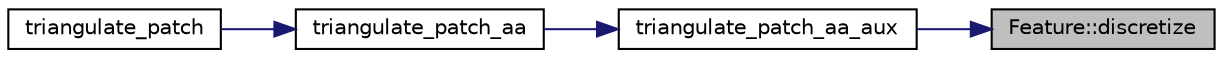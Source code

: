 digraph "Feature::discretize"
{
 // LATEX_PDF_SIZE
  edge [fontname="Helvetica",fontsize="10",labelfontname="Helvetica",labelfontsize="10"];
  node [fontname="Helvetica",fontsize="10",shape=record];
  rankdir="RL";
  Node1 [label="Feature::discretize",height=0.2,width=0.4,color="black", fillcolor="grey75", style="filled", fontcolor="black",tooltip=" "];
  Node1 -> Node2 [dir="back",color="midnightblue",fontsize="10",style="solid",fontname="Helvetica"];
  Node2 [label="triangulate_patch_aa_aux",height=0.2,width=0.4,color="black", fillcolor="white", style="filled",URL="$d7/d5f/system_8_c.html#a18e735fdce69e5a2c9ad53855e4f3a67",tooltip=" "];
  Node2 -> Node3 [dir="back",color="midnightblue",fontsize="10",style="solid",fontname="Helvetica"];
  Node3 [label="triangulate_patch_aa",height=0.2,width=0.4,color="black", fillcolor="white", style="filled",URL="$d7/d5f/system_8_c.html#adb0daf493d0efd846d00b467be3be6be",tooltip=" "];
  Node3 -> Node4 [dir="back",color="midnightblue",fontsize="10",style="solid",fontname="Helvetica"];
  Node4 [label="triangulate_patch",height=0.2,width=0.4,color="black", fillcolor="white", style="filled",URL="$d7/d5f/system_8_c.html#a7ae26838dc3dbed96a42b5890a96725b",tooltip=" "];
}
